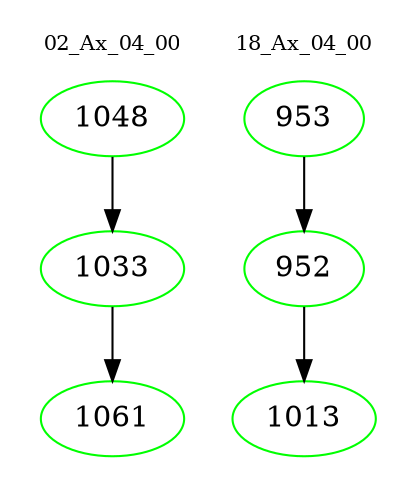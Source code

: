 digraph{
subgraph cluster_0 {
color = white
label = "02_Ax_04_00";
fontsize=10;
T0_1048 [label="1048", color="green"]
T0_1048 -> T0_1033 [color="black"]
T0_1033 [label="1033", color="green"]
T0_1033 -> T0_1061 [color="black"]
T0_1061 [label="1061", color="green"]
}
subgraph cluster_1 {
color = white
label = "18_Ax_04_00";
fontsize=10;
T1_953 [label="953", color="green"]
T1_953 -> T1_952 [color="black"]
T1_952 [label="952", color="green"]
T1_952 -> T1_1013 [color="black"]
T1_1013 [label="1013", color="green"]
}
}
